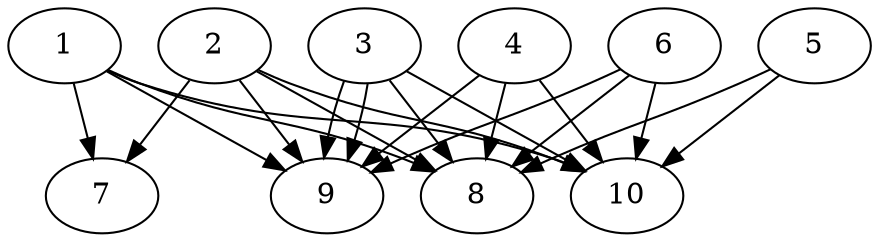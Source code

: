 // DAG automatically generated by daggen at Thu Oct  3 13:58:04 2019
// ./daggen --dot -n 10 --ccr 0.5 --fat 0.9 --regular 0.9 --density 0.9 --mindata 5242880 --maxdata 52428800 
digraph G {
  1 [size="41566208", alpha="0.12", expect_size="20783104"] 
  1 -> 7 [size ="20783104"]
  1 -> 8 [size ="20783104"]
  1 -> 9 [size ="20783104"]
  1 -> 10 [size ="20783104"]
  2 [size="40812544", alpha="0.18", expect_size="20406272"] 
  2 -> 7 [size ="20406272"]
  2 -> 8 [size ="20406272"]
  2 -> 9 [size ="20406272"]
  2 -> 10 [size ="20406272"]
  3 [size="91445248", alpha="0.08", expect_size="45722624"] 
  3 -> 8 [size ="45722624"]
  3 -> 9 [size ="45722624"]
  3 -> 9 [size ="45722624"]
  3 -> 10 [size ="45722624"]
  4 [size="33245184", alpha="0.17", expect_size="16622592"] 
  4 -> 8 [size ="16622592"]
  4 -> 9 [size ="16622592"]
  4 -> 10 [size ="16622592"]
  5 [size="10655744", alpha="0.07", expect_size="5327872"] 
  5 -> 8 [size ="5327872"]
  5 -> 10 [size ="5327872"]
  6 [size="87027712", alpha="0.07", expect_size="43513856"] 
  6 -> 8 [size ="43513856"]
  6 -> 9 [size ="43513856"]
  6 -> 10 [size ="43513856"]
  7 [size="56795136", alpha="0.04", expect_size="28397568"] 
  8 [size="23638016", alpha="0.10", expect_size="11819008"] 
  9 [size="86720512", alpha="0.12", expect_size="43360256"] 
  10 [size="70885376", alpha="0.16", expect_size="35442688"] 
}
